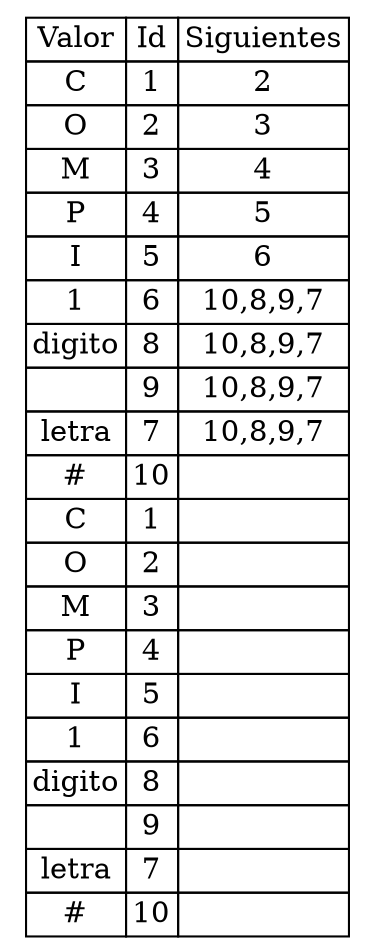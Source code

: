 digraph TablaSiguientes{
tbl [
shape = plaintext
label = <
<table border='0' cellborder='1' color='black' cellspacing='0'>
<tr><td>Valor</td><td>Id</td><td>Siguientes</td></tr>
<tr><td>C</td><td>1</td><td>2</td></tr>
<tr><td>O</td><td>2</td><td>3</td></tr>
<tr><td>M</td><td>3</td><td>4</td></tr>
<tr><td>P</td><td>4</td><td>5</td></tr>
<tr><td>I</td><td>5</td><td>6</td></tr>
<tr><td>1</td><td>6</td><td>10,8,9,7</td></tr>
<tr><td>digito</td><td>8</td><td>10,8,9,7</td></tr>
<tr><td> </td><td>9</td><td>10,8,9,7</td></tr>
<tr><td>letra</td><td>7</td><td>10,8,9,7</td></tr>
<tr><td>#</td><td>10</td><td></td></tr>
<tr><td>C</td><td>1</td><td></td></tr>
<tr><td>O</td><td>2</td><td></td></tr>
<tr><td>M</td><td>3</td><td></td></tr>
<tr><td>P</td><td>4</td><td></td></tr>
<tr><td>I</td><td>5</td><td></td></tr>
<tr><td>1</td><td>6</td><td></td></tr>
<tr><td>digito</td><td>8</td><td></td></tr>
<tr><td> </td><td>9</td><td></td></tr>
<tr><td>letra</td><td>7</td><td></td></tr>
<tr><td>#</td><td>10</td><td></td></tr>
</table>
>];
}
